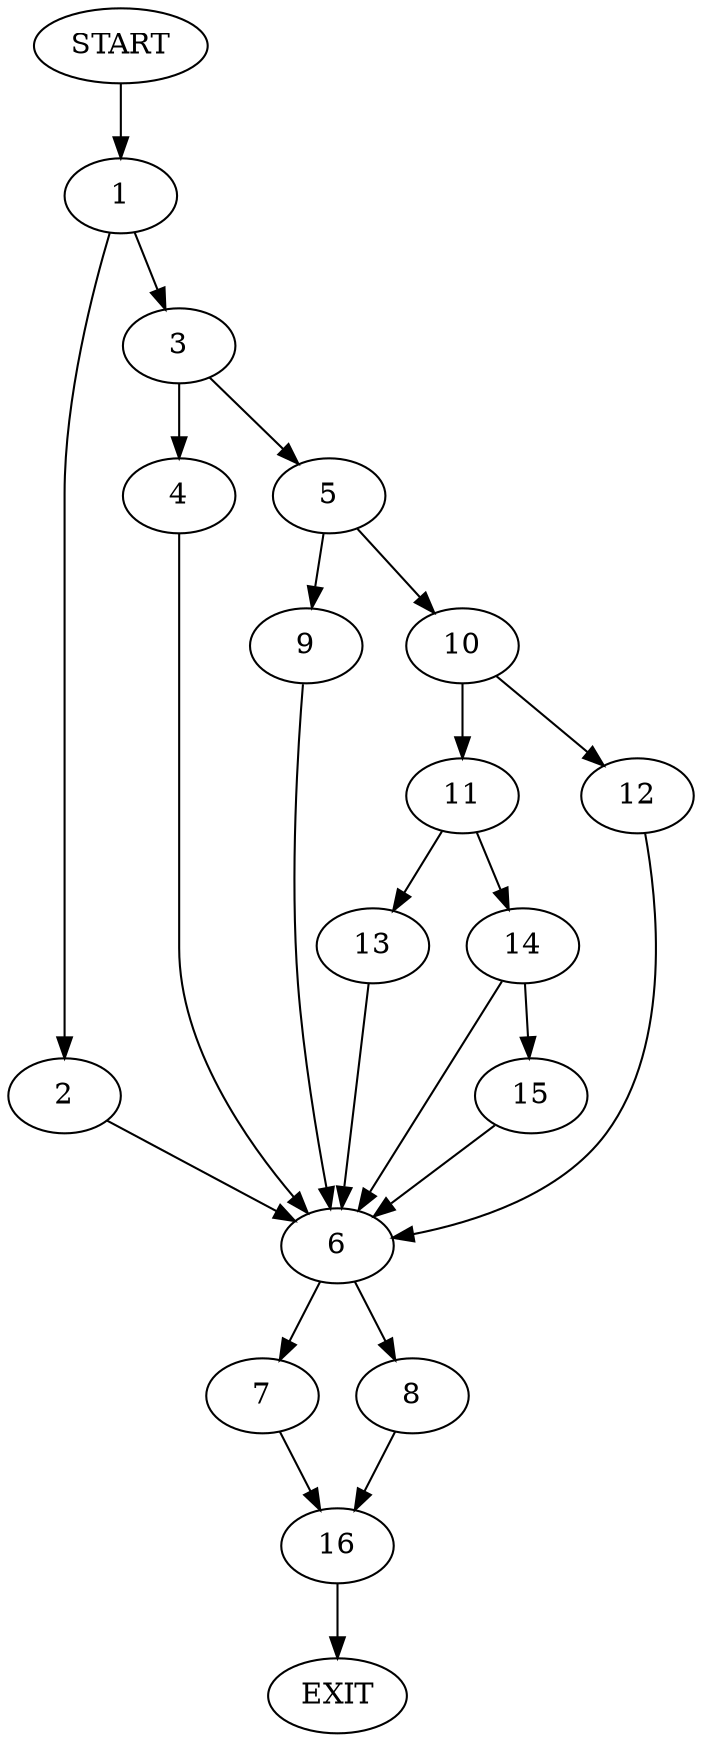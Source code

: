 digraph {
0 [label="START"]
17 [label="EXIT"]
0 -> 1
1 -> 2
1 -> 3
3 -> 4
3 -> 5
2 -> 6
6 -> 7
6 -> 8
5 -> 9
5 -> 10
4 -> 6
10 -> 11
10 -> 12
9 -> 6
11 -> 13
11 -> 14
12 -> 6
13 -> 6
14 -> 6
14 -> 15
15 -> 6
7 -> 16
8 -> 16
16 -> 17
}
